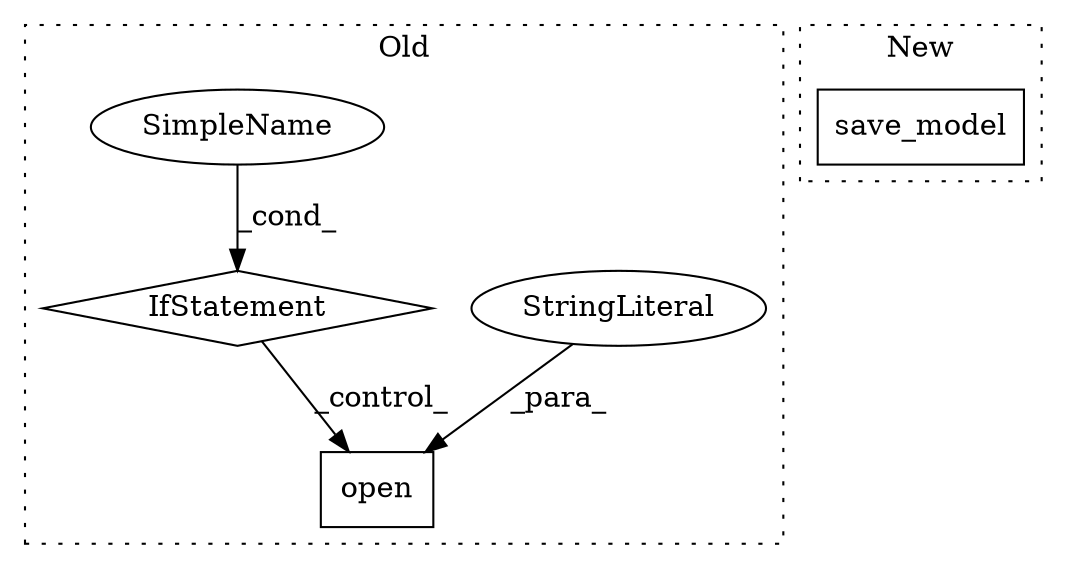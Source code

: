 digraph G {
subgraph cluster0 {
1 [label="open" a="32" s="4478,4501" l="5,1" shape="box"];
3 [label="StringLiteral" a="45" s="4497" l="4" shape="ellipse"];
4 [label="IfStatement" a="25" s="4220,4241" l="4,2" shape="diamond"];
5 [label="SimpleName" a="42" s="" l="" shape="ellipse"];
label = "Old";
style="dotted";
}
subgraph cluster1 {
2 [label="save_model" a="32" s="3497,3562" l="11,1" shape="box"];
label = "New";
style="dotted";
}
3 -> 1 [label="_para_"];
4 -> 1 [label="_control_"];
5 -> 4 [label="_cond_"];
}
